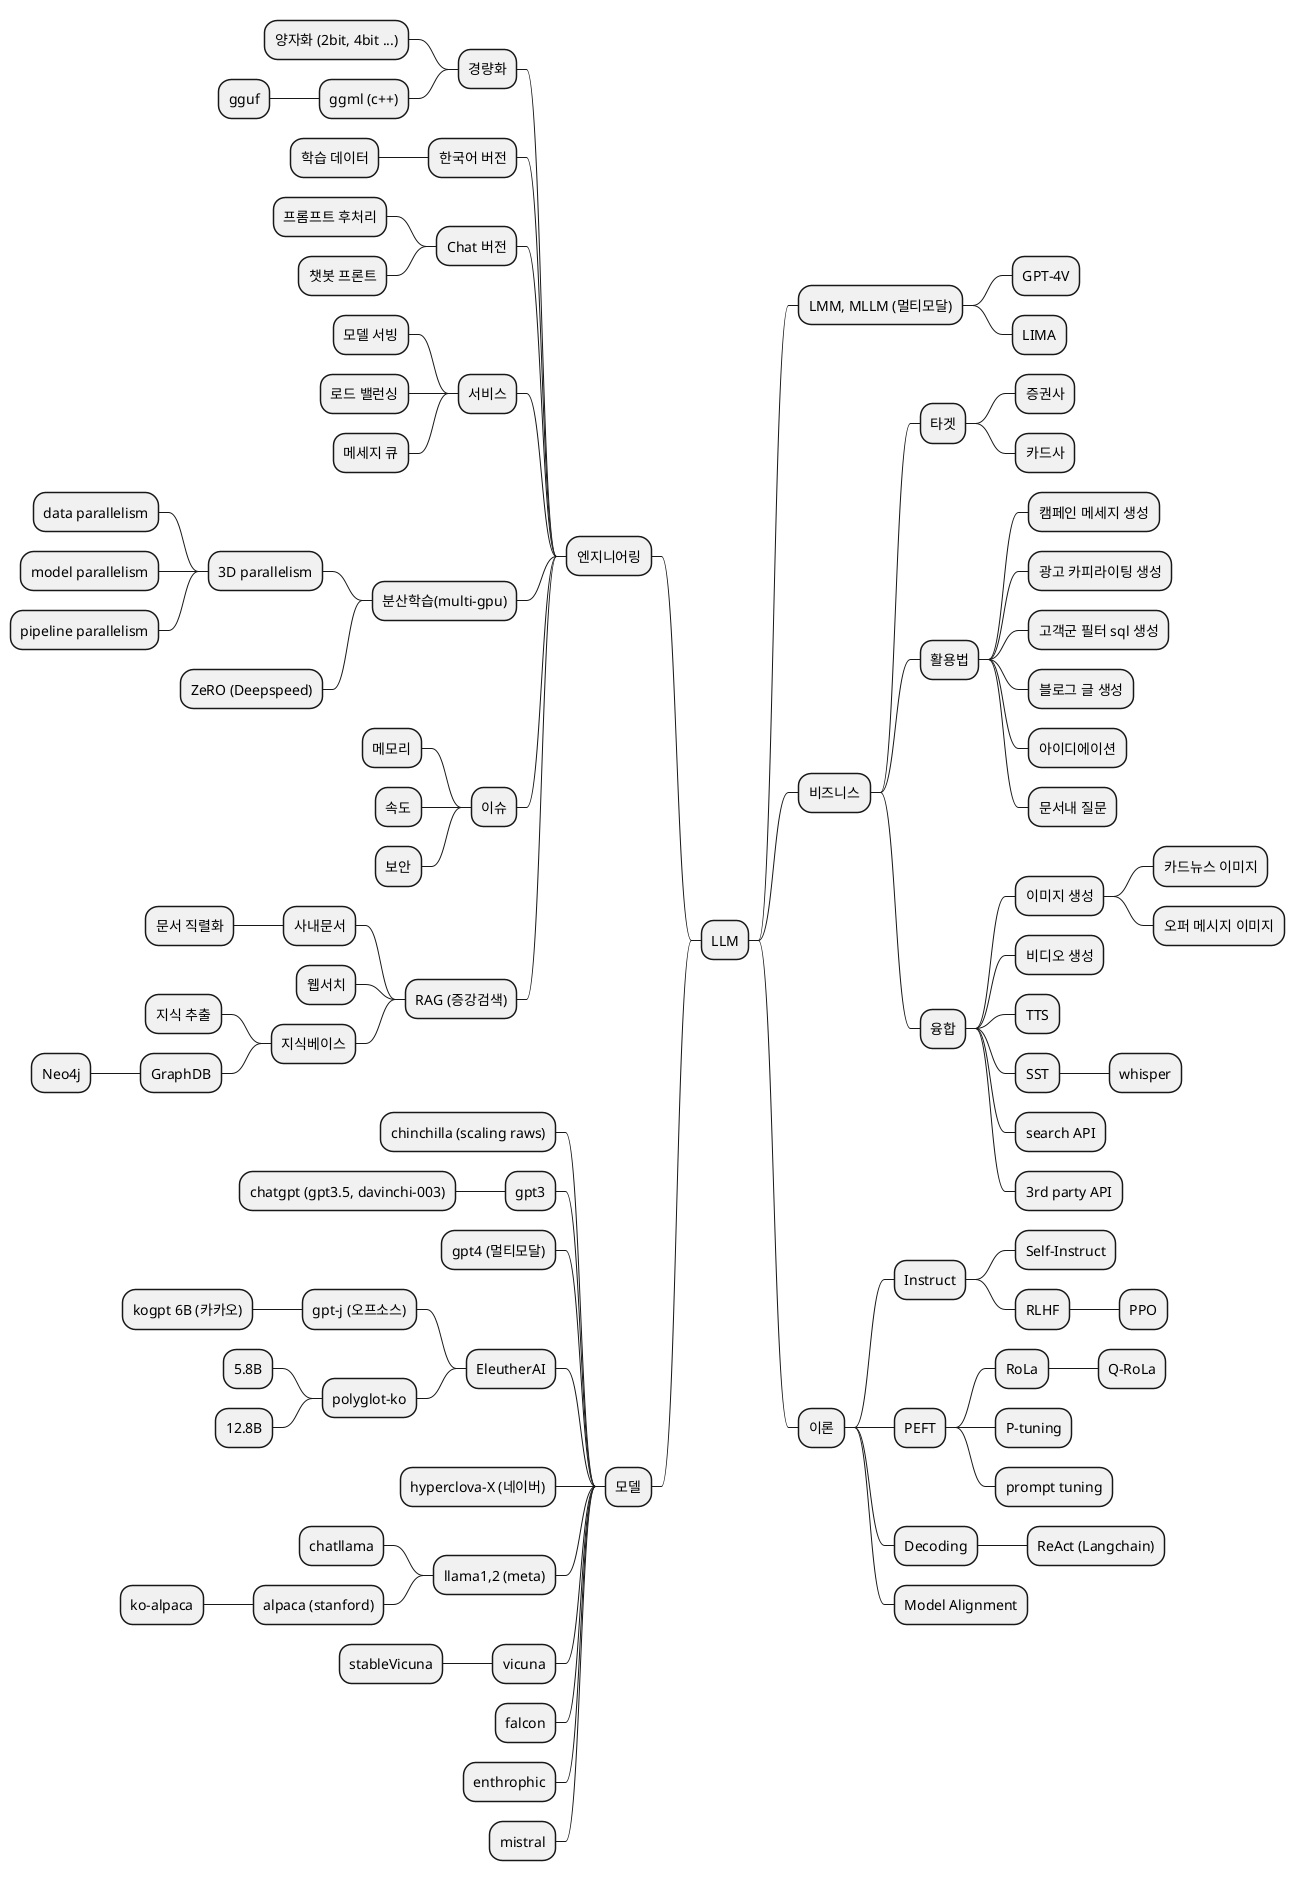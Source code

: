 @startmindmap
+ LLM
++ LMM, MLLM (멀티모달)
+++ GPT-4V
+++ LIMA
-- 엔지니어링
--- 경량화
---- 양자화 (2bit, 4bit ...)
---- ggml (c++)
----- gguf
--- 한국어 버전
---- 학습 데이터
--- Chat 버전
---- 프롬프트 후처리
---- 챗봇 프론트
--- 서비스
---- 모델 서빙
---- 로드 밸런싱
---- 메세지 큐
--- 분산학습(multi-gpu)
---- 3D parallelism
----- data parallelism
----- model parallelism
----- pipeline parallelism
---- ZeRO (Deepspeed)
--- 이슈
---- 메모리
---- 속도
---- 보안
--- RAG (증강검색)
---- 사내문서
----- 문서 직렬화
---- 웹서치
---- 지식베이스
----- 지식 추출
----- GraphDB
------ Neo4j

-- 모델
--- chinchilla (scaling raws)
--- gpt3
---- chatgpt (gpt3.5, davinchi-003)
--- gpt4 (멀티모달)
--- EleutherAI
---- gpt-j (오프소스)
----- kogpt 6B (카카오)
---- polyglot-ko
----- 5.8B
----- 12.8B
--- hyperclova-X (네이버)
--- llama1,2 (meta)
---- chatllama
---- alpaca (stanford)
----- ko-alpaca
--- vicuna
---- stableVicuna
--- falcon
--- enthrophic
--- mistral


++ 비즈니스
+++ 타겟
++++ 증권사
++++ 카드사
+++ 활용법
++++ 캠페인 메세지 생성
++++ 광고 카피라이팅 생성
++++ 고객군 필터 sql 생성
++++ 블로그 글 생성
++++ 아이디에이션
++++ 문서내 질문
+++ 융합
++++ 이미지 생성
+++++ 카드뉴스 이미지
+++++ 오퍼 메시지 이미지
++++ 비디오 생성
++++ TTS
++++ SST
+++++ whisper
++++ search API
++++ 3rd party API


++ 이론
+++ Instruct
++++ Self-Instruct
++++ RLHF
+++++ PPO
+++ PEFT
++++ RoLa
+++++ Q-RoLa
++++ P-tuning
++++ prompt tuning
+++ Decoding
++++ ReAct (Langchain)
+++ Model Alignment

@endmindmap